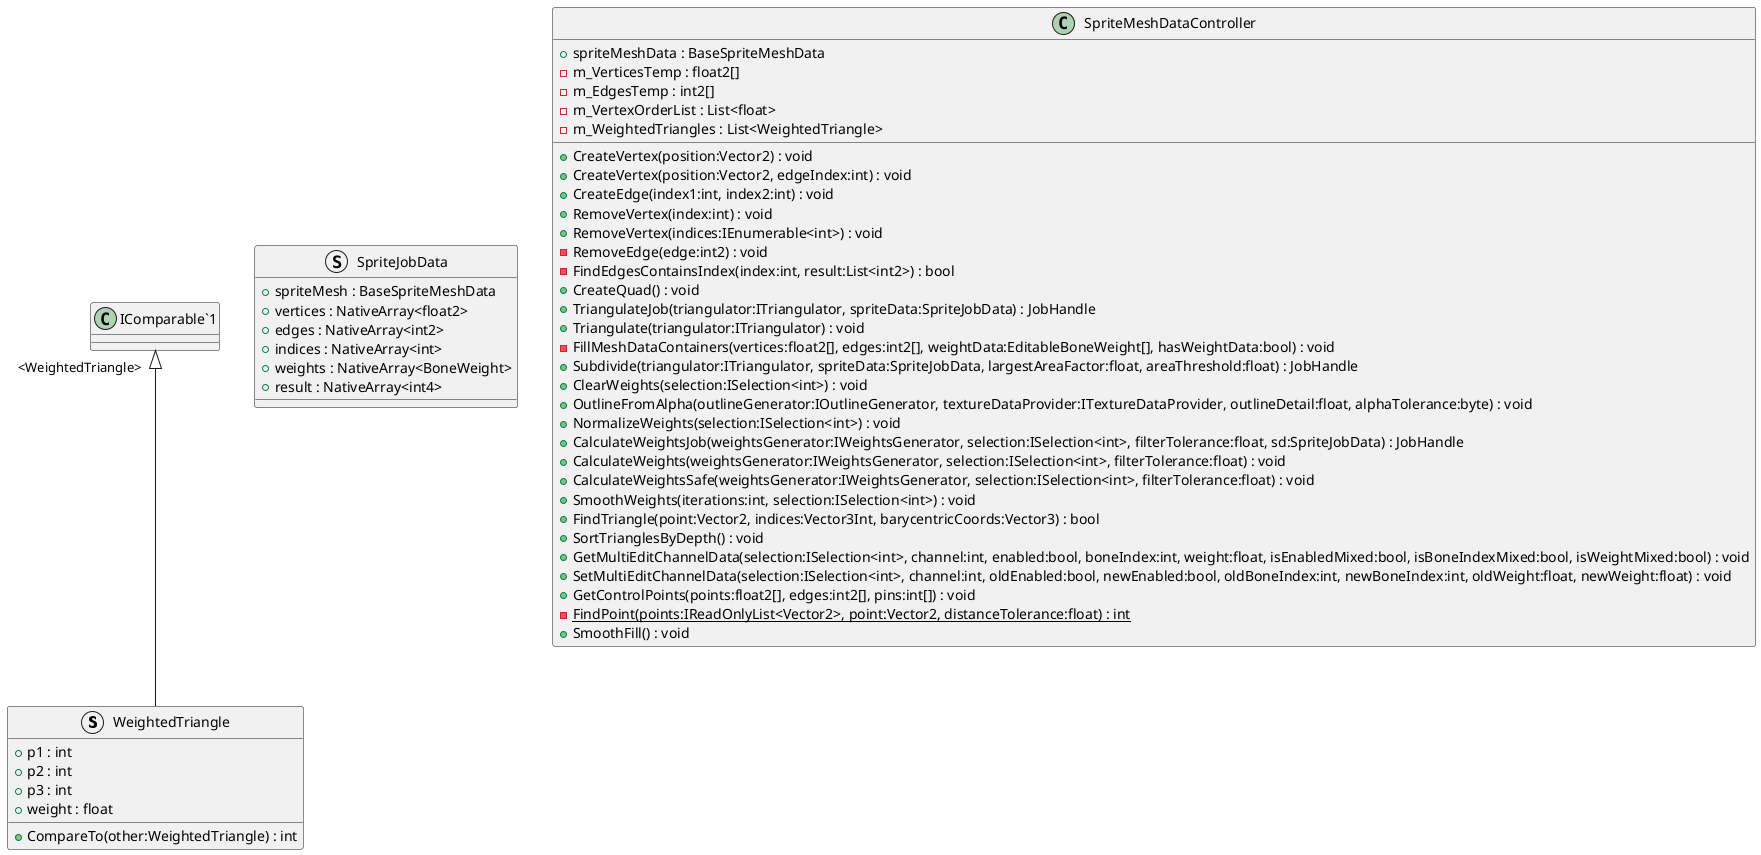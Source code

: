 @startuml
struct WeightedTriangle {
    + p1 : int
    + p2 : int
    + p3 : int
    + weight : float
    + CompareTo(other:WeightedTriangle) : int
}
struct SpriteJobData {
    + spriteMesh : BaseSpriteMeshData
    + vertices : NativeArray<float2>
    + edges : NativeArray<int2>
    + indices : NativeArray<int>
    + weights : NativeArray<BoneWeight>
    + result : NativeArray<int4>
}
class SpriteMeshDataController {
    + spriteMeshData : BaseSpriteMeshData
    - m_VerticesTemp : float2[]
    - m_EdgesTemp : int2[]
    + CreateVertex(position:Vector2) : void
    + CreateVertex(position:Vector2, edgeIndex:int) : void
    + CreateEdge(index1:int, index2:int) : void
    + RemoveVertex(index:int) : void
    + RemoveVertex(indices:IEnumerable<int>) : void
    - RemoveEdge(edge:int2) : void
    - FindEdgesContainsIndex(index:int, result:List<int2>) : bool
    + CreateQuad() : void
    + TriangulateJob(triangulator:ITriangulator, spriteData:SpriteJobData) : JobHandle
    + Triangulate(triangulator:ITriangulator) : void
    - FillMeshDataContainers(vertices:float2[], edges:int2[], weightData:EditableBoneWeight[], hasWeightData:bool) : void
    + Subdivide(triangulator:ITriangulator, spriteData:SpriteJobData, largestAreaFactor:float, areaThreshold:float) : JobHandle
    + ClearWeights(selection:ISelection<int>) : void
    + OutlineFromAlpha(outlineGenerator:IOutlineGenerator, textureDataProvider:ITextureDataProvider, outlineDetail:float, alphaTolerance:byte) : void
    + NormalizeWeights(selection:ISelection<int>) : void
    + CalculateWeightsJob(weightsGenerator:IWeightsGenerator, selection:ISelection<int>, filterTolerance:float, sd:SpriteJobData) : JobHandle
    + CalculateWeights(weightsGenerator:IWeightsGenerator, selection:ISelection<int>, filterTolerance:float) : void
    + CalculateWeightsSafe(weightsGenerator:IWeightsGenerator, selection:ISelection<int>, filterTolerance:float) : void
    + SmoothWeights(iterations:int, selection:ISelection<int>) : void
    + FindTriangle(point:Vector2, indices:Vector3Int, barycentricCoords:Vector3) : bool
    - m_VertexOrderList : List<float>
    - m_WeightedTriangles : List<WeightedTriangle>
    + SortTrianglesByDepth() : void
    + GetMultiEditChannelData(selection:ISelection<int>, channel:int, enabled:bool, boneIndex:int, weight:float, isEnabledMixed:bool, isBoneIndexMixed:bool, isWeightMixed:bool) : void
    + SetMultiEditChannelData(selection:ISelection<int>, channel:int, oldEnabled:bool, newEnabled:bool, oldBoneIndex:int, newBoneIndex:int, oldWeight:float, newWeight:float) : void
    + GetControlPoints(points:float2[], edges:int2[], pins:int[]) : void
    {static} - FindPoint(points:IReadOnlyList<Vector2>, point:Vector2, distanceTolerance:float) : int
    + SmoothFill() : void
}
"IComparable`1" "<WeightedTriangle>" <|-- WeightedTriangle
@enduml
